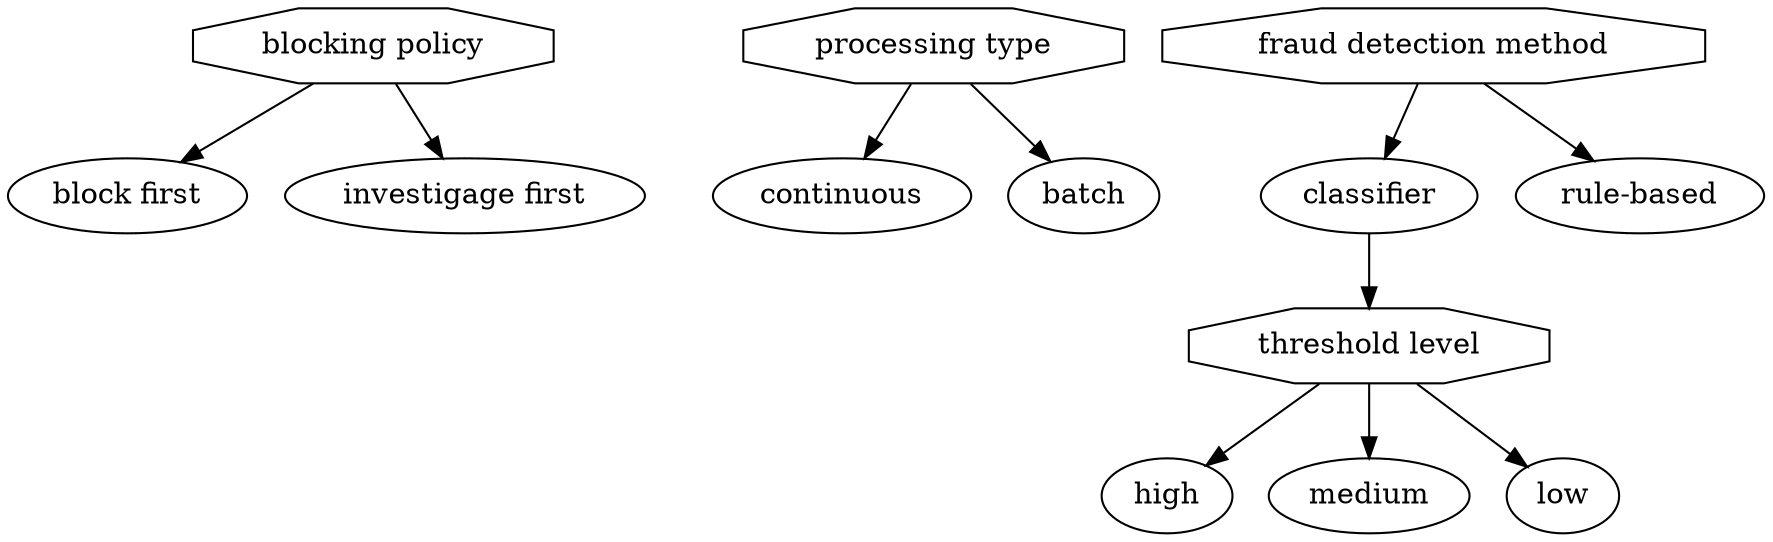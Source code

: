 digraph G { 
"0"[label="blocking policy", shape = polygon, sides =8 ]"1"[label="block first"]"0" -> "1"
"2"[label="investigage first"]"0" -> "2"
"3"[label="processing type", shape = polygon, sides =8 ]"4"[label="continuous"]"3" -> "4"
"5"[label="batch"]"3" -> "5"
"6"[label="fraud detection method", shape = polygon, sides =8 ]"7"[label="classifier"]"6" -> "7"
"8"[label="threshold level", shape = polygon, sides =8 ]"7" -> "8"
"9"[label="rule-based"]"6" -> "9"
"8"[label="threshold level", shape = polygon, sides =8 ]"11"[label="high"]"8" -> "11"
"12"[label="medium"]"8" -> "12"
"13"[label="low"]"8" -> "13"
}
